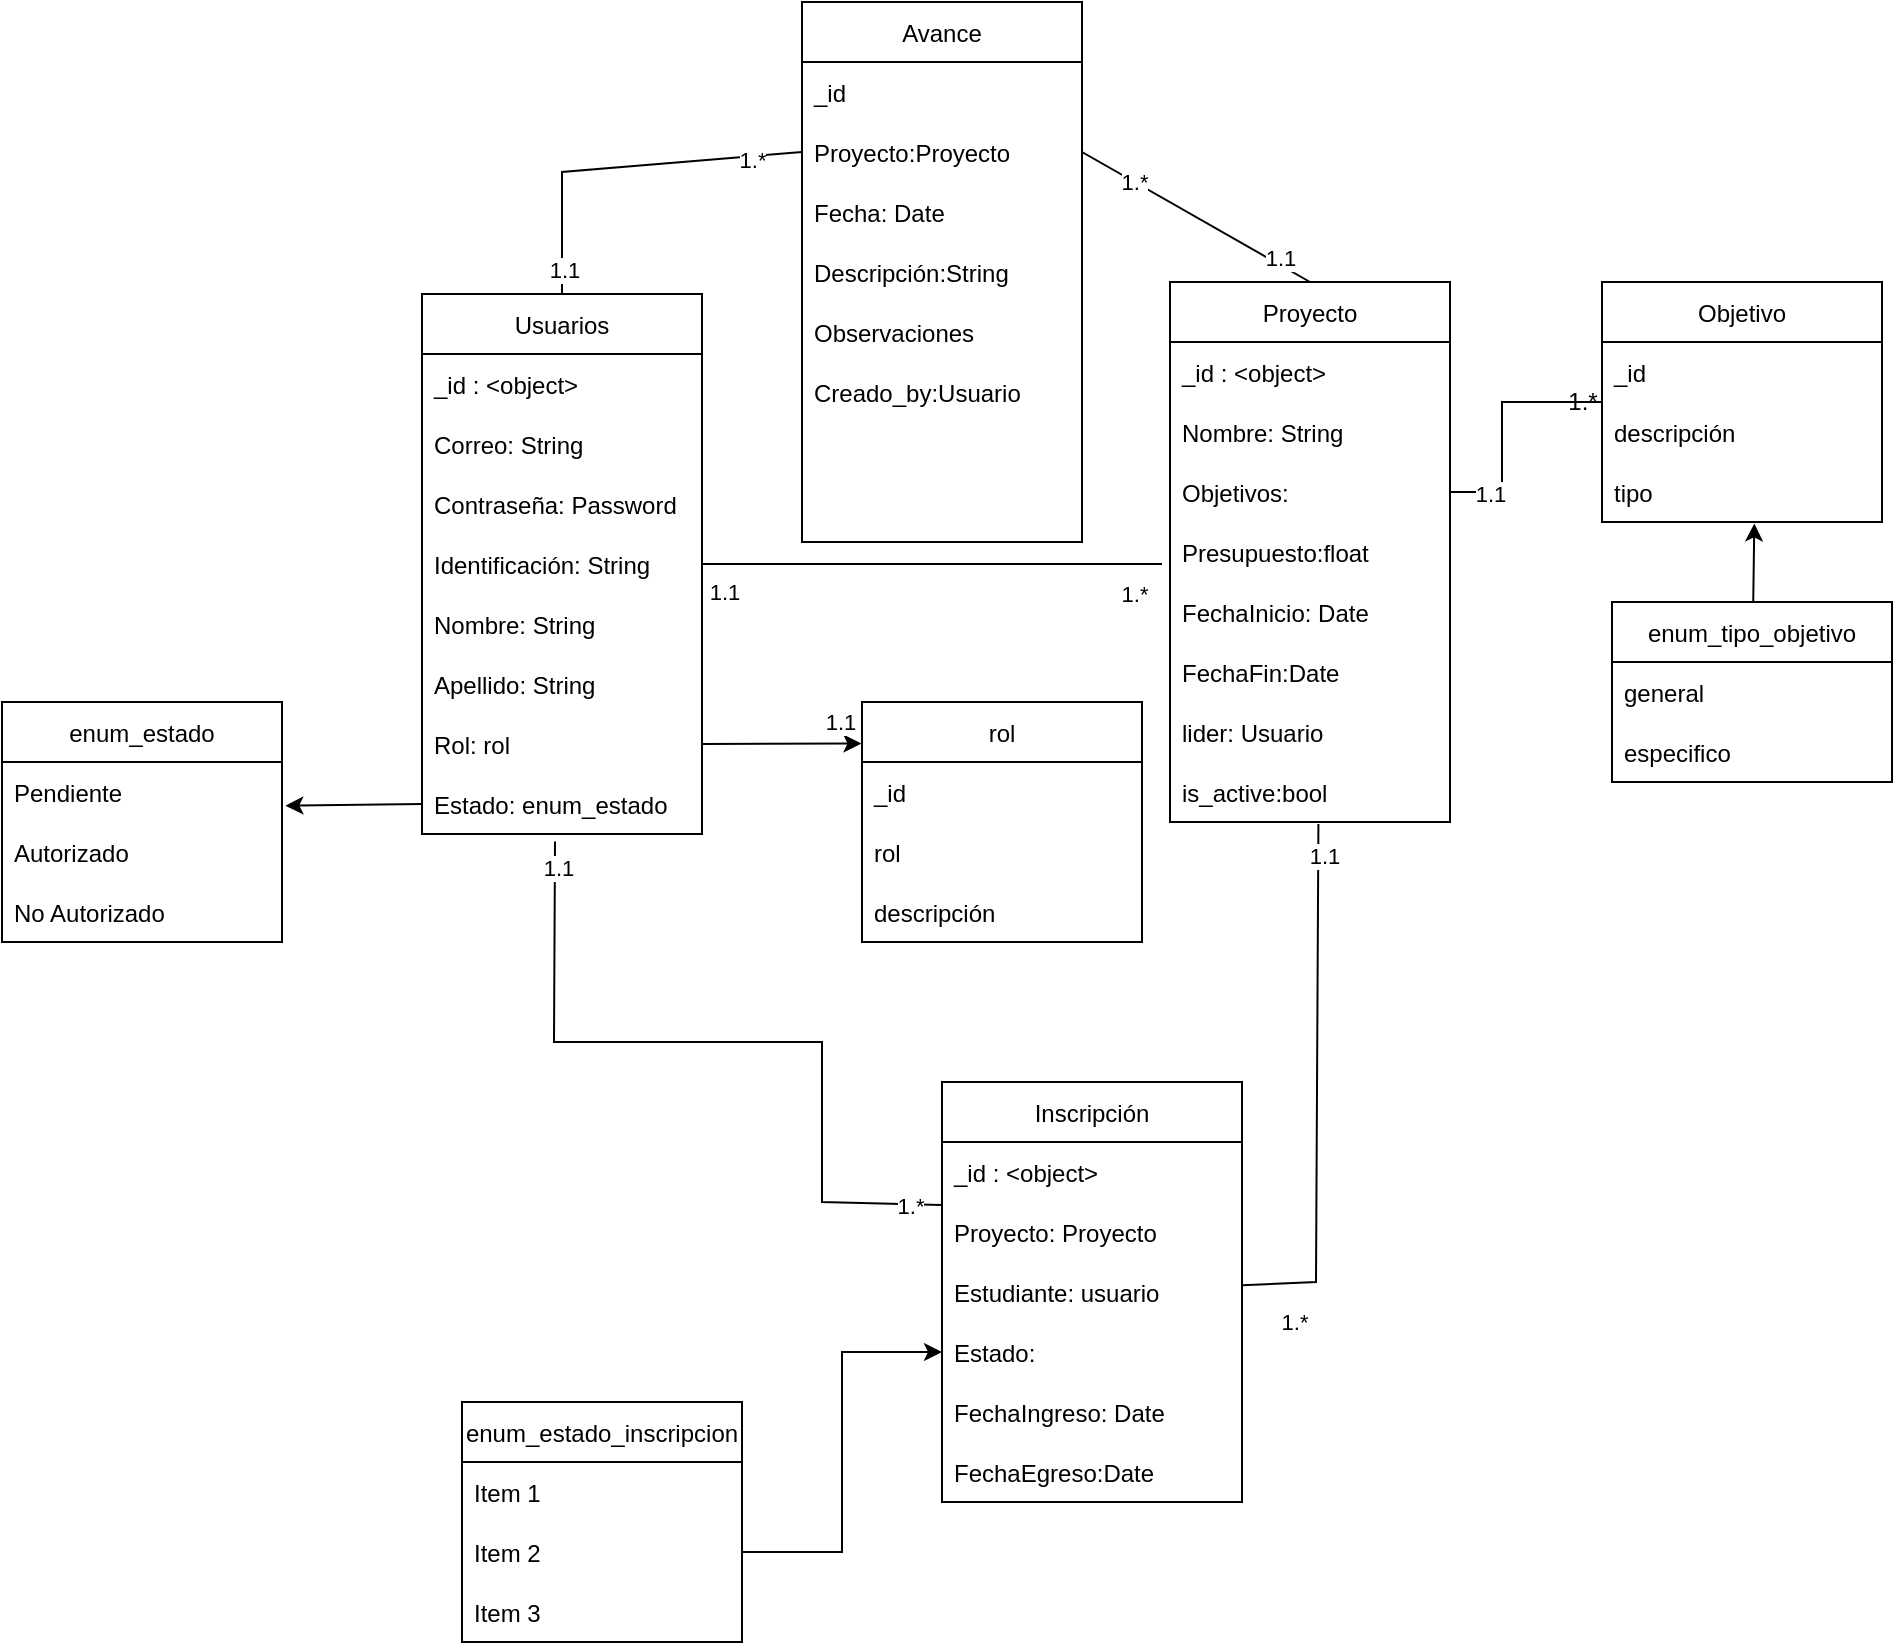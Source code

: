 <mxfile version="15.8.3" type="github">
  <diagram id="C5RBs43oDa-KdzZeNtuy" name="Page-1">
    <mxGraphModel dx="1810" dy="674" grid="1" gridSize="10" guides="1" tooltips="1" connect="1" arrows="1" fold="1" page="1" pageScale="1" pageWidth="827" pageHeight="1169" math="0" shadow="0">
      <root>
        <mxCell id="WIyWlLk6GJQsqaUBKTNV-0" />
        <mxCell id="WIyWlLk6GJQsqaUBKTNV-1" parent="WIyWlLk6GJQsqaUBKTNV-0" />
        <mxCell id="MGZ8gh7mFxIKx44CvsV1-0" value="Usuarios" style="swimlane;fontStyle=0;childLayout=stackLayout;horizontal=1;startSize=30;horizontalStack=0;resizeParent=1;resizeParentMax=0;resizeLast=0;collapsible=1;marginBottom=0;" vertex="1" parent="WIyWlLk6GJQsqaUBKTNV-1">
          <mxGeometry x="40" y="146" width="140" height="270" as="geometry">
            <mxRectangle x="40" y="146" width="80" height="30" as="alternateBounds" />
          </mxGeometry>
        </mxCell>
        <mxCell id="MGZ8gh7mFxIKx44CvsV1-1" value="_id : &lt;object&gt;" style="text;strokeColor=none;fillColor=none;align=left;verticalAlign=middle;spacingLeft=4;spacingRight=4;overflow=hidden;points=[[0,0.5],[1,0.5]];portConstraint=eastwest;rotatable=0;" vertex="1" parent="MGZ8gh7mFxIKx44CvsV1-0">
          <mxGeometry y="30" width="140" height="30" as="geometry" />
        </mxCell>
        <mxCell id="MGZ8gh7mFxIKx44CvsV1-2" value="Correo: String   " style="text;strokeColor=none;fillColor=none;align=left;verticalAlign=middle;spacingLeft=4;spacingRight=4;overflow=hidden;points=[[0,0.5],[1,0.5]];portConstraint=eastwest;rotatable=0;" vertex="1" parent="MGZ8gh7mFxIKx44CvsV1-0">
          <mxGeometry y="60" width="140" height="30" as="geometry" />
        </mxCell>
        <mxCell id="MGZ8gh7mFxIKx44CvsV1-11" value="Contraseña: Password" style="text;strokeColor=none;fillColor=none;align=left;verticalAlign=middle;spacingLeft=4;spacingRight=4;overflow=hidden;points=[[0,0.5],[1,0.5]];portConstraint=eastwest;rotatable=0;" vertex="1" parent="MGZ8gh7mFxIKx44CvsV1-0">
          <mxGeometry y="90" width="140" height="30" as="geometry" />
        </mxCell>
        <mxCell id="MGZ8gh7mFxIKx44CvsV1-3" value="Identificación: String" style="text;strokeColor=none;fillColor=none;align=left;verticalAlign=middle;spacingLeft=4;spacingRight=4;overflow=hidden;points=[[0,0.5],[1,0.5]];portConstraint=eastwest;rotatable=0;" vertex="1" parent="MGZ8gh7mFxIKx44CvsV1-0">
          <mxGeometry y="120" width="140" height="30" as="geometry" />
        </mxCell>
        <mxCell id="MGZ8gh7mFxIKx44CvsV1-9" value="Nombre: String" style="text;strokeColor=none;fillColor=none;align=left;verticalAlign=middle;spacingLeft=4;spacingRight=4;overflow=hidden;points=[[0,0.5],[1,0.5]];portConstraint=eastwest;rotatable=0;" vertex="1" parent="MGZ8gh7mFxIKx44CvsV1-0">
          <mxGeometry y="150" width="140" height="30" as="geometry" />
        </mxCell>
        <mxCell id="MGZ8gh7mFxIKx44CvsV1-10" value="Apellido: String" style="text;strokeColor=none;fillColor=none;align=left;verticalAlign=middle;spacingLeft=4;spacingRight=4;overflow=hidden;points=[[0,0.5],[1,0.5]];portConstraint=eastwest;rotatable=0;" vertex="1" parent="MGZ8gh7mFxIKx44CvsV1-0">
          <mxGeometry y="180" width="140" height="30" as="geometry" />
        </mxCell>
        <mxCell id="MGZ8gh7mFxIKx44CvsV1-13" value="Rol: rol" style="text;strokeColor=none;fillColor=none;align=left;verticalAlign=middle;spacingLeft=4;spacingRight=4;overflow=hidden;points=[[0,0.5],[1,0.5]];portConstraint=eastwest;rotatable=0;" vertex="1" parent="MGZ8gh7mFxIKx44CvsV1-0">
          <mxGeometry y="210" width="140" height="30" as="geometry" />
        </mxCell>
        <mxCell id="MGZ8gh7mFxIKx44CvsV1-12" value="Estado: enum_estado" style="text;strokeColor=none;fillColor=none;align=left;verticalAlign=middle;spacingLeft=4;spacingRight=4;overflow=hidden;points=[[0,0.5],[1,0.5]];portConstraint=eastwest;rotatable=0;" vertex="1" parent="MGZ8gh7mFxIKx44CvsV1-0">
          <mxGeometry y="240" width="140" height="30" as="geometry" />
        </mxCell>
        <mxCell id="MGZ8gh7mFxIKx44CvsV1-14" value="rol" style="swimlane;fontStyle=0;childLayout=stackLayout;horizontal=1;startSize=30;horizontalStack=0;resizeParent=1;resizeParentMax=0;resizeLast=0;collapsible=1;marginBottom=0;" vertex="1" parent="WIyWlLk6GJQsqaUBKTNV-1">
          <mxGeometry x="260" y="350" width="140" height="120" as="geometry" />
        </mxCell>
        <mxCell id="MGZ8gh7mFxIKx44CvsV1-15" value="_id" style="text;strokeColor=none;fillColor=none;align=left;verticalAlign=middle;spacingLeft=4;spacingRight=4;overflow=hidden;points=[[0,0.5],[1,0.5]];portConstraint=eastwest;rotatable=0;" vertex="1" parent="MGZ8gh7mFxIKx44CvsV1-14">
          <mxGeometry y="30" width="140" height="30" as="geometry" />
        </mxCell>
        <mxCell id="MGZ8gh7mFxIKx44CvsV1-16" value="rol" style="text;strokeColor=none;fillColor=none;align=left;verticalAlign=middle;spacingLeft=4;spacingRight=4;overflow=hidden;points=[[0,0.5],[1,0.5]];portConstraint=eastwest;rotatable=0;" vertex="1" parent="MGZ8gh7mFxIKx44CvsV1-14">
          <mxGeometry y="60" width="140" height="30" as="geometry" />
        </mxCell>
        <mxCell id="MGZ8gh7mFxIKx44CvsV1-17" value="descripción" style="text;strokeColor=none;fillColor=none;align=left;verticalAlign=middle;spacingLeft=4;spacingRight=4;overflow=hidden;points=[[0,0.5],[1,0.5]];portConstraint=eastwest;rotatable=0;" vertex="1" parent="MGZ8gh7mFxIKx44CvsV1-14">
          <mxGeometry y="90" width="140" height="30" as="geometry" />
        </mxCell>
        <mxCell id="MGZ8gh7mFxIKx44CvsV1-21" style="rounded=0;orthogonalLoop=1;jettySize=auto;html=1;exitX=1;exitY=0.5;exitDx=0;exitDy=0;entryX=-0.002;entryY=0.173;entryDx=0;entryDy=0;entryPerimeter=0;" edge="1" parent="WIyWlLk6GJQsqaUBKTNV-1" source="MGZ8gh7mFxIKx44CvsV1-13" target="MGZ8gh7mFxIKx44CvsV1-14">
          <mxGeometry relative="1" as="geometry" />
        </mxCell>
        <mxCell id="MGZ8gh7mFxIKx44CvsV1-22" value="1.1" style="edgeLabel;html=1;align=center;verticalAlign=middle;resizable=0;points=[];" vertex="1" connectable="0" parent="MGZ8gh7mFxIKx44CvsV1-21">
          <mxGeometry x="0.717" y="-2" relative="1" as="geometry">
            <mxPoint y="-13" as="offset" />
          </mxGeometry>
        </mxCell>
        <mxCell id="MGZ8gh7mFxIKx44CvsV1-23" value="enum_estado" style="swimlane;fontStyle=0;childLayout=stackLayout;horizontal=1;startSize=30;horizontalStack=0;resizeParent=1;resizeParentMax=0;resizeLast=0;collapsible=1;marginBottom=0;" vertex="1" parent="WIyWlLk6GJQsqaUBKTNV-1">
          <mxGeometry x="-170" y="350" width="140" height="120" as="geometry" />
        </mxCell>
        <mxCell id="MGZ8gh7mFxIKx44CvsV1-24" value="Pendiente" style="text;strokeColor=none;fillColor=none;align=left;verticalAlign=middle;spacingLeft=4;spacingRight=4;overflow=hidden;points=[[0,0.5],[1,0.5]];portConstraint=eastwest;rotatable=0;" vertex="1" parent="MGZ8gh7mFxIKx44CvsV1-23">
          <mxGeometry y="30" width="140" height="30" as="geometry" />
        </mxCell>
        <mxCell id="MGZ8gh7mFxIKx44CvsV1-25" value="Autorizado" style="text;strokeColor=none;fillColor=none;align=left;verticalAlign=middle;spacingLeft=4;spacingRight=4;overflow=hidden;points=[[0,0.5],[1,0.5]];portConstraint=eastwest;rotatable=0;" vertex="1" parent="MGZ8gh7mFxIKx44CvsV1-23">
          <mxGeometry y="60" width="140" height="30" as="geometry" />
        </mxCell>
        <mxCell id="MGZ8gh7mFxIKx44CvsV1-26" value="No Autorizado" style="text;strokeColor=none;fillColor=none;align=left;verticalAlign=middle;spacingLeft=4;spacingRight=4;overflow=hidden;points=[[0,0.5],[1,0.5]];portConstraint=eastwest;rotatable=0;" vertex="1" parent="MGZ8gh7mFxIKx44CvsV1-23">
          <mxGeometry y="90" width="140" height="30" as="geometry" />
        </mxCell>
        <mxCell id="MGZ8gh7mFxIKx44CvsV1-27" style="edgeStyle=none;rounded=0;orthogonalLoop=1;jettySize=auto;html=1;entryX=1.012;entryY=0.729;entryDx=0;entryDy=0;entryPerimeter=0;exitX=0;exitY=0.5;exitDx=0;exitDy=0;" edge="1" parent="WIyWlLk6GJQsqaUBKTNV-1" source="MGZ8gh7mFxIKx44CvsV1-12" target="MGZ8gh7mFxIKx44CvsV1-24">
          <mxGeometry relative="1" as="geometry" />
        </mxCell>
        <mxCell id="MGZ8gh7mFxIKx44CvsV1-39" style="edgeStyle=none;rounded=0;orthogonalLoop=1;jettySize=auto;html=1;entryX=1;entryY=0.5;entryDx=0;entryDy=0;endArrow=none;endFill=0;" edge="1" parent="WIyWlLk6GJQsqaUBKTNV-1" target="MGZ8gh7mFxIKx44CvsV1-3">
          <mxGeometry relative="1" as="geometry">
            <mxPoint x="410" y="281" as="sourcePoint" />
            <Array as="points" />
          </mxGeometry>
        </mxCell>
        <mxCell id="MGZ8gh7mFxIKx44CvsV1-40" value="1.1" style="edgeLabel;html=1;align=center;verticalAlign=middle;resizable=0;points=[];" vertex="1" connectable="0" parent="MGZ8gh7mFxIKx44CvsV1-39">
          <mxGeometry x="0.907" y="1" relative="1" as="geometry">
            <mxPoint y="13" as="offset" />
          </mxGeometry>
        </mxCell>
        <mxCell id="MGZ8gh7mFxIKx44CvsV1-41" value="1.*" style="edgeLabel;html=1;align=center;verticalAlign=middle;resizable=0;points=[];" vertex="1" connectable="0" parent="MGZ8gh7mFxIKx44CvsV1-39">
          <mxGeometry x="-0.914" y="1" relative="1" as="geometry">
            <mxPoint x="-4" y="14" as="offset" />
          </mxGeometry>
        </mxCell>
        <mxCell id="MGZ8gh7mFxIKx44CvsV1-28" value="Proyecto" style="swimlane;fontStyle=0;childLayout=stackLayout;horizontal=1;startSize=30;horizontalStack=0;resizeParent=1;resizeParentMax=0;resizeLast=0;collapsible=1;marginBottom=0;" vertex="1" parent="WIyWlLk6GJQsqaUBKTNV-1">
          <mxGeometry x="414" y="140" width="140" height="270" as="geometry">
            <mxRectangle x="40" y="146" width="80" height="30" as="alternateBounds" />
          </mxGeometry>
        </mxCell>
        <mxCell id="MGZ8gh7mFxIKx44CvsV1-29" value="_id : &lt;object&gt;" style="text;strokeColor=none;fillColor=none;align=left;verticalAlign=middle;spacingLeft=4;spacingRight=4;overflow=hidden;points=[[0,0.5],[1,0.5]];portConstraint=eastwest;rotatable=0;" vertex="1" parent="MGZ8gh7mFxIKx44CvsV1-28">
          <mxGeometry y="30" width="140" height="30" as="geometry" />
        </mxCell>
        <mxCell id="MGZ8gh7mFxIKx44CvsV1-30" value="Nombre: String" style="text;strokeColor=none;fillColor=none;align=left;verticalAlign=middle;spacingLeft=4;spacingRight=4;overflow=hidden;points=[[0,0.5],[1,0.5]];portConstraint=eastwest;rotatable=0;" vertex="1" parent="MGZ8gh7mFxIKx44CvsV1-28">
          <mxGeometry y="60" width="140" height="30" as="geometry" />
        </mxCell>
        <mxCell id="MGZ8gh7mFxIKx44CvsV1-31" value="Objetivos:" style="text;strokeColor=none;fillColor=none;align=left;verticalAlign=middle;spacingLeft=4;spacingRight=4;overflow=hidden;points=[[0,0.5],[1,0.5]];portConstraint=eastwest;rotatable=0;" vertex="1" parent="MGZ8gh7mFxIKx44CvsV1-28">
          <mxGeometry y="90" width="140" height="30" as="geometry" />
        </mxCell>
        <mxCell id="MGZ8gh7mFxIKx44CvsV1-32" value="Presupuesto:float" style="text;strokeColor=none;fillColor=none;align=left;verticalAlign=middle;spacingLeft=4;spacingRight=4;overflow=hidden;points=[[0,0.5],[1,0.5]];portConstraint=eastwest;rotatable=0;" vertex="1" parent="MGZ8gh7mFxIKx44CvsV1-28">
          <mxGeometry y="120" width="140" height="30" as="geometry" />
        </mxCell>
        <mxCell id="MGZ8gh7mFxIKx44CvsV1-33" value="FechaInicio: Date" style="text;strokeColor=none;fillColor=none;align=left;verticalAlign=middle;spacingLeft=4;spacingRight=4;overflow=hidden;points=[[0,0.5],[1,0.5]];portConstraint=eastwest;rotatable=0;" vertex="1" parent="MGZ8gh7mFxIKx44CvsV1-28">
          <mxGeometry y="150" width="140" height="30" as="geometry" />
        </mxCell>
        <mxCell id="MGZ8gh7mFxIKx44CvsV1-34" value="FechaFin:Date" style="text;strokeColor=none;fillColor=none;align=left;verticalAlign=middle;spacingLeft=4;spacingRight=4;overflow=hidden;points=[[0,0.5],[1,0.5]];portConstraint=eastwest;rotatable=0;" vertex="1" parent="MGZ8gh7mFxIKx44CvsV1-28">
          <mxGeometry y="180" width="140" height="30" as="geometry" />
        </mxCell>
        <mxCell id="MGZ8gh7mFxIKx44CvsV1-35" value="lider: Usuario" style="text;strokeColor=none;fillColor=none;align=left;verticalAlign=middle;spacingLeft=4;spacingRight=4;overflow=hidden;points=[[0,0.5],[1,0.5]];portConstraint=eastwest;rotatable=0;" vertex="1" parent="MGZ8gh7mFxIKx44CvsV1-28">
          <mxGeometry y="210" width="140" height="30" as="geometry" />
        </mxCell>
        <mxCell id="MGZ8gh7mFxIKx44CvsV1-36" value="is_active:bool" style="text;strokeColor=none;fillColor=none;align=left;verticalAlign=middle;spacingLeft=4;spacingRight=4;overflow=hidden;points=[[0,0.5],[1,0.5]];portConstraint=eastwest;rotatable=0;" vertex="1" parent="MGZ8gh7mFxIKx44CvsV1-28">
          <mxGeometry y="240" width="140" height="30" as="geometry" />
        </mxCell>
        <mxCell id="MGZ8gh7mFxIKx44CvsV1-42" value="Objetivo" style="swimlane;fontStyle=0;childLayout=stackLayout;horizontal=1;startSize=30;horizontalStack=0;resizeParent=1;resizeParentMax=0;resizeLast=0;collapsible=1;marginBottom=0;" vertex="1" parent="WIyWlLk6GJQsqaUBKTNV-1">
          <mxGeometry x="630" y="140" width="140" height="120" as="geometry" />
        </mxCell>
        <mxCell id="MGZ8gh7mFxIKx44CvsV1-43" value="_id" style="text;strokeColor=none;fillColor=none;align=left;verticalAlign=middle;spacingLeft=4;spacingRight=4;overflow=hidden;points=[[0,0.5],[1,0.5]];portConstraint=eastwest;rotatable=0;" vertex="1" parent="MGZ8gh7mFxIKx44CvsV1-42">
          <mxGeometry y="30" width="140" height="30" as="geometry" />
        </mxCell>
        <mxCell id="MGZ8gh7mFxIKx44CvsV1-44" value="descripción" style="text;strokeColor=none;fillColor=none;align=left;verticalAlign=middle;spacingLeft=4;spacingRight=4;overflow=hidden;points=[[0,0.5],[1,0.5]];portConstraint=eastwest;rotatable=0;" vertex="1" parent="MGZ8gh7mFxIKx44CvsV1-42">
          <mxGeometry y="60" width="140" height="30" as="geometry" />
        </mxCell>
        <mxCell id="MGZ8gh7mFxIKx44CvsV1-45" value="tipo" style="text;strokeColor=none;fillColor=none;align=left;verticalAlign=middle;spacingLeft=4;spacingRight=4;overflow=hidden;points=[[0,0.5],[1,0.5]];portConstraint=eastwest;rotatable=0;" vertex="1" parent="MGZ8gh7mFxIKx44CvsV1-42">
          <mxGeometry y="90" width="140" height="30" as="geometry" />
        </mxCell>
        <mxCell id="MGZ8gh7mFxIKx44CvsV1-47" style="edgeStyle=none;rounded=0;orthogonalLoop=1;jettySize=auto;html=1;exitX=1;exitY=0.5;exitDx=0;exitDy=0;endArrow=none;endFill=0;" edge="1" parent="WIyWlLk6GJQsqaUBKTNV-1" source="MGZ8gh7mFxIKx44CvsV1-31" target="MGZ8gh7mFxIKx44CvsV1-42">
          <mxGeometry relative="1" as="geometry">
            <Array as="points">
              <mxPoint x="580" y="245" />
              <mxPoint x="580" y="200" />
            </Array>
          </mxGeometry>
        </mxCell>
        <mxCell id="MGZ8gh7mFxIKx44CvsV1-49" value="1.1" style="edgeLabel;html=1;align=center;verticalAlign=middle;resizable=0;points=[];" vertex="1" connectable="0" parent="MGZ8gh7mFxIKx44CvsV1-47">
          <mxGeometry x="-0.681" y="-1" relative="1" as="geometry">
            <mxPoint as="offset" />
          </mxGeometry>
        </mxCell>
        <mxCell id="MGZ8gh7mFxIKx44CvsV1-48" value="1.*" style="text;html=1;align=center;verticalAlign=middle;resizable=0;points=[];autosize=1;strokeColor=none;fillColor=none;" vertex="1" parent="WIyWlLk6GJQsqaUBKTNV-1">
          <mxGeometry x="605" y="190" width="30" height="20" as="geometry" />
        </mxCell>
        <mxCell id="MGZ8gh7mFxIKx44CvsV1-54" style="edgeStyle=none;rounded=0;orthogonalLoop=1;jettySize=auto;html=1;entryX=0.544;entryY=1.024;entryDx=0;entryDy=0;entryPerimeter=0;endArrow=classic;endFill=1;" edge="1" parent="WIyWlLk6GJQsqaUBKTNV-1" source="MGZ8gh7mFxIKx44CvsV1-50" target="MGZ8gh7mFxIKx44CvsV1-45">
          <mxGeometry relative="1" as="geometry" />
        </mxCell>
        <mxCell id="MGZ8gh7mFxIKx44CvsV1-50" value="enum_tipo_objetivo" style="swimlane;fontStyle=0;childLayout=stackLayout;horizontal=1;startSize=30;horizontalStack=0;resizeParent=1;resizeParentMax=0;resizeLast=0;collapsible=1;marginBottom=0;" vertex="1" parent="WIyWlLk6GJQsqaUBKTNV-1">
          <mxGeometry x="635" y="300" width="140" height="90" as="geometry" />
        </mxCell>
        <mxCell id="MGZ8gh7mFxIKx44CvsV1-51" value="general" style="text;strokeColor=none;fillColor=none;align=left;verticalAlign=middle;spacingLeft=4;spacingRight=4;overflow=hidden;points=[[0,0.5],[1,0.5]];portConstraint=eastwest;rotatable=0;" vertex="1" parent="MGZ8gh7mFxIKx44CvsV1-50">
          <mxGeometry y="30" width="140" height="30" as="geometry" />
        </mxCell>
        <mxCell id="MGZ8gh7mFxIKx44CvsV1-52" value="especifico" style="text;strokeColor=none;fillColor=none;align=left;verticalAlign=middle;spacingLeft=4;spacingRight=4;overflow=hidden;points=[[0,0.5],[1,0.5]];portConstraint=eastwest;rotatable=0;" vertex="1" parent="MGZ8gh7mFxIKx44CvsV1-50">
          <mxGeometry y="60" width="140" height="30" as="geometry" />
        </mxCell>
        <mxCell id="MGZ8gh7mFxIKx44CvsV1-66" value="1.*" style="edgeStyle=none;rounded=0;orthogonalLoop=1;jettySize=auto;html=1;endArrow=none;endFill=0;entryX=0.53;entryY=1.033;entryDx=0;entryDy=0;entryPerimeter=0;" edge="1" parent="WIyWlLk6GJQsqaUBKTNV-1" source="MGZ8gh7mFxIKx44CvsV1-55" target="MGZ8gh7mFxIKx44CvsV1-36">
          <mxGeometry x="-0.812" y="-19" relative="1" as="geometry">
            <mxPoint x="487" y="420" as="targetPoint" />
            <Array as="points">
              <mxPoint x="487" y="640" />
            </Array>
            <mxPoint as="offset" />
          </mxGeometry>
        </mxCell>
        <mxCell id="MGZ8gh7mFxIKx44CvsV1-67" value="1.1" style="edgeLabel;html=1;align=center;verticalAlign=middle;resizable=0;points=[];" vertex="1" connectable="0" parent="MGZ8gh7mFxIKx44CvsV1-66">
          <mxGeometry x="0.881" y="-3" relative="1" as="geometry">
            <mxPoint as="offset" />
          </mxGeometry>
        </mxCell>
        <mxCell id="MGZ8gh7mFxIKx44CvsV1-68" style="edgeStyle=none;rounded=0;orthogonalLoop=1;jettySize=auto;html=1;entryX=0.475;entryY=1.123;entryDx=0;entryDy=0;entryPerimeter=0;endArrow=none;endFill=0;exitX=-0.003;exitY=0.048;exitDx=0;exitDy=0;exitPerimeter=0;" edge="1" parent="WIyWlLk6GJQsqaUBKTNV-1" source="MGZ8gh7mFxIKx44CvsV1-57" target="MGZ8gh7mFxIKx44CvsV1-12">
          <mxGeometry relative="1" as="geometry">
            <Array as="points">
              <mxPoint x="240" y="600" />
              <mxPoint x="240" y="520" />
              <mxPoint x="106" y="520" />
            </Array>
          </mxGeometry>
        </mxCell>
        <mxCell id="MGZ8gh7mFxIKx44CvsV1-69" value="1.1" style="edgeLabel;html=1;align=center;verticalAlign=middle;resizable=0;points=[];" vertex="1" connectable="0" parent="MGZ8gh7mFxIKx44CvsV1-68">
          <mxGeometry x="0.93" y="-1" relative="1" as="geometry">
            <mxPoint as="offset" />
          </mxGeometry>
        </mxCell>
        <mxCell id="MGZ8gh7mFxIKx44CvsV1-70" value="1.*" style="edgeLabel;html=1;align=center;verticalAlign=middle;resizable=0;points=[];" vertex="1" connectable="0" parent="MGZ8gh7mFxIKx44CvsV1-68">
          <mxGeometry x="-0.916" y="1" relative="1" as="geometry">
            <mxPoint as="offset" />
          </mxGeometry>
        </mxCell>
        <mxCell id="MGZ8gh7mFxIKx44CvsV1-55" value="Inscripción" style="swimlane;fontStyle=0;childLayout=stackLayout;horizontal=1;startSize=30;horizontalStack=0;resizeParent=1;resizeParentMax=0;resizeLast=0;collapsible=1;marginBottom=0;" vertex="1" parent="WIyWlLk6GJQsqaUBKTNV-1">
          <mxGeometry x="300" y="540" width="150" height="210" as="geometry">
            <mxRectangle x="40" y="146" width="80" height="30" as="alternateBounds" />
          </mxGeometry>
        </mxCell>
        <mxCell id="MGZ8gh7mFxIKx44CvsV1-56" value="_id : &lt;object&gt;" style="text;strokeColor=none;fillColor=none;align=left;verticalAlign=middle;spacingLeft=4;spacingRight=4;overflow=hidden;points=[[0,0.5],[1,0.5]];portConstraint=eastwest;rotatable=0;" vertex="1" parent="MGZ8gh7mFxIKx44CvsV1-55">
          <mxGeometry y="30" width="150" height="30" as="geometry" />
        </mxCell>
        <mxCell id="MGZ8gh7mFxIKx44CvsV1-57" value="Proyecto: Proyecto" style="text;strokeColor=none;fillColor=none;align=left;verticalAlign=middle;spacingLeft=4;spacingRight=4;overflow=hidden;points=[[0,0.5],[1,0.5]];portConstraint=eastwest;rotatable=0;" vertex="1" parent="MGZ8gh7mFxIKx44CvsV1-55">
          <mxGeometry y="60" width="150" height="30" as="geometry" />
        </mxCell>
        <mxCell id="MGZ8gh7mFxIKx44CvsV1-58" value="Estudiante: usuario" style="text;strokeColor=none;fillColor=none;align=left;verticalAlign=middle;spacingLeft=4;spacingRight=4;overflow=hidden;points=[[0,0.5],[1,0.5]];portConstraint=eastwest;rotatable=0;" vertex="1" parent="MGZ8gh7mFxIKx44CvsV1-55">
          <mxGeometry y="90" width="150" height="30" as="geometry" />
        </mxCell>
        <mxCell id="MGZ8gh7mFxIKx44CvsV1-59" value="Estado:" style="text;strokeColor=none;fillColor=none;align=left;verticalAlign=middle;spacingLeft=4;spacingRight=4;overflow=hidden;points=[[0,0.5],[1,0.5]];portConstraint=eastwest;rotatable=0;" vertex="1" parent="MGZ8gh7mFxIKx44CvsV1-55">
          <mxGeometry y="120" width="150" height="30" as="geometry" />
        </mxCell>
        <mxCell id="MGZ8gh7mFxIKx44CvsV1-60" value="FechaIngreso: Date" style="text;strokeColor=none;fillColor=none;align=left;verticalAlign=middle;spacingLeft=4;spacingRight=4;overflow=hidden;points=[[0,0.5],[1,0.5]];portConstraint=eastwest;rotatable=0;" vertex="1" parent="MGZ8gh7mFxIKx44CvsV1-55">
          <mxGeometry y="150" width="150" height="30" as="geometry" />
        </mxCell>
        <mxCell id="MGZ8gh7mFxIKx44CvsV1-61" value="FechaEgreso:Date" style="text;strokeColor=none;fillColor=none;align=left;verticalAlign=middle;spacingLeft=4;spacingRight=4;overflow=hidden;points=[[0,0.5],[1,0.5]];portConstraint=eastwest;rotatable=0;" vertex="1" parent="MGZ8gh7mFxIKx44CvsV1-55">
          <mxGeometry y="180" width="150" height="30" as="geometry" />
        </mxCell>
        <mxCell id="MGZ8gh7mFxIKx44CvsV1-71" value="enum_estado_inscripcion" style="swimlane;fontStyle=0;childLayout=stackLayout;horizontal=1;startSize=30;horizontalStack=0;resizeParent=1;resizeParentMax=0;resizeLast=0;collapsible=1;marginBottom=0;" vertex="1" parent="WIyWlLk6GJQsqaUBKTNV-1">
          <mxGeometry x="60" y="700" width="140" height="120" as="geometry" />
        </mxCell>
        <mxCell id="MGZ8gh7mFxIKx44CvsV1-72" value="Item 1" style="text;strokeColor=none;fillColor=none;align=left;verticalAlign=middle;spacingLeft=4;spacingRight=4;overflow=hidden;points=[[0,0.5],[1,0.5]];portConstraint=eastwest;rotatable=0;" vertex="1" parent="MGZ8gh7mFxIKx44CvsV1-71">
          <mxGeometry y="30" width="140" height="30" as="geometry" />
        </mxCell>
        <mxCell id="MGZ8gh7mFxIKx44CvsV1-73" value="Item 2" style="text;strokeColor=none;fillColor=none;align=left;verticalAlign=middle;spacingLeft=4;spacingRight=4;overflow=hidden;points=[[0,0.5],[1,0.5]];portConstraint=eastwest;rotatable=0;" vertex="1" parent="MGZ8gh7mFxIKx44CvsV1-71">
          <mxGeometry y="60" width="140" height="30" as="geometry" />
        </mxCell>
        <mxCell id="MGZ8gh7mFxIKx44CvsV1-74" value="Item 3" style="text;strokeColor=none;fillColor=none;align=left;verticalAlign=middle;spacingLeft=4;spacingRight=4;overflow=hidden;points=[[0,0.5],[1,0.5]];portConstraint=eastwest;rotatable=0;" vertex="1" parent="MGZ8gh7mFxIKx44CvsV1-71">
          <mxGeometry y="90" width="140" height="30" as="geometry" />
        </mxCell>
        <mxCell id="MGZ8gh7mFxIKx44CvsV1-76" style="edgeStyle=none;rounded=0;orthogonalLoop=1;jettySize=auto;html=1;exitX=1;exitY=0.5;exitDx=0;exitDy=0;entryX=0;entryY=0.5;entryDx=0;entryDy=0;endArrow=classic;endFill=1;" edge="1" parent="WIyWlLk6GJQsqaUBKTNV-1" source="MGZ8gh7mFxIKx44CvsV1-73" target="MGZ8gh7mFxIKx44CvsV1-59">
          <mxGeometry relative="1" as="geometry">
            <Array as="points">
              <mxPoint x="250" y="775" />
              <mxPoint x="250" y="675" />
            </Array>
          </mxGeometry>
        </mxCell>
        <mxCell id="MGZ8gh7mFxIKx44CvsV1-77" value="Avance" style="swimlane;fontStyle=0;childLayout=stackLayout;horizontal=1;startSize=30;horizontalStack=0;resizeParent=1;resizeParentMax=0;resizeLast=0;collapsible=1;marginBottom=0;" vertex="1" parent="WIyWlLk6GJQsqaUBKTNV-1">
          <mxGeometry x="230" width="140" height="270" as="geometry" />
        </mxCell>
        <mxCell id="MGZ8gh7mFxIKx44CvsV1-78" value="_id" style="text;strokeColor=none;fillColor=none;align=left;verticalAlign=middle;spacingLeft=4;spacingRight=4;overflow=hidden;points=[[0,0.5],[1,0.5]];portConstraint=eastwest;rotatable=0;" vertex="1" parent="MGZ8gh7mFxIKx44CvsV1-77">
          <mxGeometry y="30" width="140" height="30" as="geometry" />
        </mxCell>
        <mxCell id="MGZ8gh7mFxIKx44CvsV1-79" value="Proyecto:Proyecto" style="text;strokeColor=none;fillColor=none;align=left;verticalAlign=middle;spacingLeft=4;spacingRight=4;overflow=hidden;points=[[0,0.5],[1,0.5]];portConstraint=eastwest;rotatable=0;" vertex="1" parent="MGZ8gh7mFxIKx44CvsV1-77">
          <mxGeometry y="60" width="140" height="30" as="geometry" />
        </mxCell>
        <mxCell id="MGZ8gh7mFxIKx44CvsV1-80" value="Fecha: Date" style="text;strokeColor=none;fillColor=none;align=left;verticalAlign=middle;spacingLeft=4;spacingRight=4;overflow=hidden;points=[[0,0.5],[1,0.5]];portConstraint=eastwest;rotatable=0;" vertex="1" parent="MGZ8gh7mFxIKx44CvsV1-77">
          <mxGeometry y="90" width="140" height="30" as="geometry" />
        </mxCell>
        <mxCell id="MGZ8gh7mFxIKx44CvsV1-82" value="Descripción:String" style="text;strokeColor=none;fillColor=none;align=left;verticalAlign=middle;spacingLeft=4;spacingRight=4;overflow=hidden;points=[[0,0.5],[1,0.5]];portConstraint=eastwest;rotatable=0;" vertex="1" parent="MGZ8gh7mFxIKx44CvsV1-77">
          <mxGeometry y="120" width="140" height="30" as="geometry" />
        </mxCell>
        <mxCell id="MGZ8gh7mFxIKx44CvsV1-81" value="Observaciones" style="text;strokeColor=none;fillColor=none;align=left;verticalAlign=middle;spacingLeft=4;spacingRight=4;overflow=hidden;points=[[0,0.5],[1,0.5]];portConstraint=eastwest;rotatable=0;" vertex="1" parent="MGZ8gh7mFxIKx44CvsV1-77">
          <mxGeometry y="150" width="140" height="30" as="geometry" />
        </mxCell>
        <mxCell id="MGZ8gh7mFxIKx44CvsV1-83" value="Creado_by:Usuario" style="text;strokeColor=none;fillColor=none;align=left;verticalAlign=middle;spacingLeft=4;spacingRight=4;overflow=hidden;points=[[0,0.5],[1,0.5]];portConstraint=eastwest;rotatable=0;" vertex="1" parent="MGZ8gh7mFxIKx44CvsV1-77">
          <mxGeometry y="180" width="140" height="30" as="geometry" />
        </mxCell>
        <mxCell id="MGZ8gh7mFxIKx44CvsV1-85" style="text;strokeColor=none;fillColor=none;align=left;verticalAlign=middle;spacingLeft=4;spacingRight=4;overflow=hidden;points=[[0,0.5],[1,0.5]];portConstraint=eastwest;rotatable=0;" vertex="1" parent="MGZ8gh7mFxIKx44CvsV1-77">
          <mxGeometry y="210" width="140" height="30" as="geometry" />
        </mxCell>
        <mxCell id="MGZ8gh7mFxIKx44CvsV1-84" style="text;strokeColor=none;fillColor=none;align=left;verticalAlign=middle;spacingLeft=4;spacingRight=4;overflow=hidden;points=[[0,0.5],[1,0.5]];portConstraint=eastwest;rotatable=0;" vertex="1" parent="MGZ8gh7mFxIKx44CvsV1-77">
          <mxGeometry y="240" width="140" height="30" as="geometry" />
        </mxCell>
        <mxCell id="MGZ8gh7mFxIKx44CvsV1-87" style="edgeStyle=none;rounded=0;orthogonalLoop=1;jettySize=auto;html=1;entryX=0.5;entryY=0;entryDx=0;entryDy=0;endArrow=none;endFill=0;exitX=0;exitY=0.5;exitDx=0;exitDy=0;" edge="1" parent="WIyWlLk6GJQsqaUBKTNV-1" source="MGZ8gh7mFxIKx44CvsV1-79" target="MGZ8gh7mFxIKx44CvsV1-0">
          <mxGeometry relative="1" as="geometry">
            <Array as="points">
              <mxPoint x="110" y="85" />
            </Array>
          </mxGeometry>
        </mxCell>
        <mxCell id="MGZ8gh7mFxIKx44CvsV1-88" value="1.*" style="edgeLabel;html=1;align=center;verticalAlign=middle;resizable=0;points=[];" vertex="1" connectable="0" parent="MGZ8gh7mFxIKx44CvsV1-87">
          <mxGeometry x="-0.721" y="2" relative="1" as="geometry">
            <mxPoint as="offset" />
          </mxGeometry>
        </mxCell>
        <mxCell id="MGZ8gh7mFxIKx44CvsV1-89" value="1.1" style="edgeLabel;html=1;align=center;verticalAlign=middle;resizable=0;points=[];" vertex="1" connectable="0" parent="MGZ8gh7mFxIKx44CvsV1-87">
          <mxGeometry x="0.863" y="1" relative="1" as="geometry">
            <mxPoint as="offset" />
          </mxGeometry>
        </mxCell>
        <mxCell id="MGZ8gh7mFxIKx44CvsV1-90" style="edgeStyle=none;rounded=0;orthogonalLoop=1;jettySize=auto;html=1;entryX=0.5;entryY=0;entryDx=0;entryDy=0;endArrow=none;endFill=0;exitX=1;exitY=0.5;exitDx=0;exitDy=0;" edge="1" parent="WIyWlLk6GJQsqaUBKTNV-1" source="MGZ8gh7mFxIKx44CvsV1-79" target="MGZ8gh7mFxIKx44CvsV1-28">
          <mxGeometry relative="1" as="geometry" />
        </mxCell>
        <mxCell id="MGZ8gh7mFxIKx44CvsV1-91" value="1.*" style="edgeLabel;html=1;align=center;verticalAlign=middle;resizable=0;points=[];" vertex="1" connectable="0" parent="MGZ8gh7mFxIKx44CvsV1-90">
          <mxGeometry x="-0.54" relative="1" as="geometry">
            <mxPoint as="offset" />
          </mxGeometry>
        </mxCell>
        <mxCell id="MGZ8gh7mFxIKx44CvsV1-92" value="1.1" style="edgeLabel;html=1;align=center;verticalAlign=middle;resizable=0;points=[];" vertex="1" connectable="0" parent="MGZ8gh7mFxIKx44CvsV1-90">
          <mxGeometry x="0.715" y="3" relative="1" as="geometry">
            <mxPoint as="offset" />
          </mxGeometry>
        </mxCell>
      </root>
    </mxGraphModel>
  </diagram>
</mxfile>
